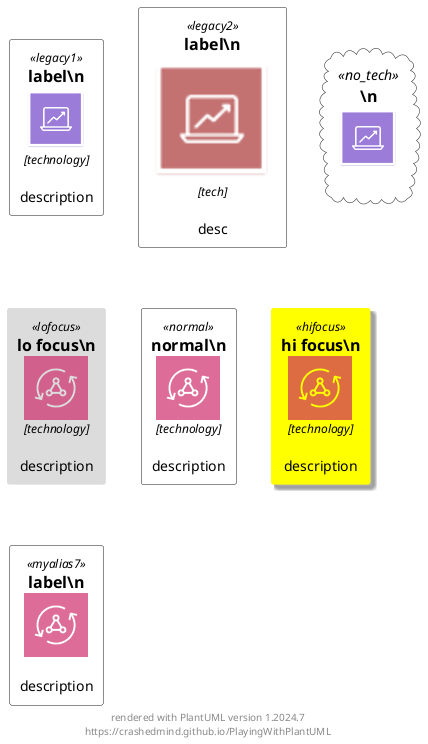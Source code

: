 @startuml
'all sprites in a category would be included in an all.puml file for that category
'==================================================================================================




' Colors
' ##################################
!define AWS_COLOR #232F3E
!define AWS_BG_COLOR #FFFFFF
!define AWS_BORDER_COLOR #FF9900
!define AWS_SYMBOL_COLOR AWS_COLOR

' Styling
' ##################################

!define TECHN_FONT_SIZE 12

skinparam defaultTextAlignment center

skinparam wrapWidth 200
skinparam maxMessageSize 150

skinparam rectangle {
    StereotypeFontSize 12
}

skinparam Arrow {
    Color #666666
    FontColor #666666
    FontSize 12
}

!definelong AWSEntityColoring(stereo)
skinparam rectangle<<stereo>> {
    BackgroundColor AWS_BG_COLOR
    BorderColor AWS_BORDER_COLOR
}
skinparam participant<<stereo>> {
    BackgroundColor AWS_BG_COLOR
    BorderColor AWS_BORDER_COLOR
}
!enddefinelong

' Layout
' ##################################

!definelong LAYOUT_AS_SKETCH
skinparam backgroundColor #EEEBDC
skinparam handwritten true
skinparam defaultFontName "Comic Sans MS"
center footer <font color=red>Warning:</font> Created for discussion, needs to be validated
!enddefinelong

!define LAYOUT_TOP_DOWN top to bottom direction
!define LAYOUT_LEFT_RIGHT left to right direction



sprite $Analytics [64x64/16z] {
xTK5WiGW38NXbn1WGkv_tjMwDwml__YqNrtmNRK8tISXfBj5W4UVhDpBTExBtVweRxvv5TfCz9eNnCqWrpo9bOrCwAelc_bzJYdNU0QWvlTAe0glJ14-tt7L
w5d_h6yBJ-hR_W9wMCSTNf0OiUFtVCUj23f-smjojmbSNiR_7BwRkz-dN7l-k7pz-IyXWC9cX13ap3CuxCRWCwyGsqsWPxvaIDn9a2zilqYxnJzv_sg-UQlp
KU_sc7b77-V1mHEFioLN-0iz0m
}

!unquoted procedure $ANALYTICS ($alias, $description="", $label="", $technology="", $scale=1, $colour="693CC5", $shape="rectangle", $textsize="12", $focus="")
%invoke_procedure($SpriteDecorator, "$Analytics", $alias, $description, $label, $technology, $scale, $colour, $shape, $textsize, $focus)
!endprocedure


sprite $AppSync [64x64/16z] {
xPRdrkCW34IlGAYmx_-yMr89PwtZBxzzquF6rWoupFznSN6HuVONZ_n6x5ru8DtpX-eX85tjBze5PEGyZmcevxiNXJY_SmNTTXT-NjveHVK9US_vFGsTXqJa
h55w8GVfmuie7SbLCCPQRDp9G_F26jq066jpYBiU6pJMiK3CX5YpOSm2uRFTSNzxaBH4idBVvwuVs3ByIx4gVD_IqB6iN1URGQ_Qpsrxi2QIVuVbs43Izjcu
vxVIYMFxEbVqvdzhU6m1R7ajn3rhmOkY5VlSTBl_z4zNVbPlJrt7JkhVGp5KY9SF7R4LrVaPG7iR0MpBhvg_5CmRbZUCvWQvp5-nVZBotaZmmfUbAMIvVXsz
Br97sWt1vkntVRr-dNxtr-W3_9aVsf_7dMBryNlp5mtUXGQqk-lakFt8QNIHMvtxgsxzDHZ5kQifeFEOe3Zwj06K_bevEjErIPmukHTa9PUStwD8VA-EHZil
zwqq1p-vh2RqxVv1R9udJO2czfTHtB-KKxdSFzbNkTVtRnSN5ty
}

!unquoted procedure $APPSYNC ($alias, $description="", $label="", $technology="", $scale=1, $colour="CC2264", $shape="rectangle", $textsize="12", $focus="")

%invoke_procedure($SpriteDecorator, "$AppSync", $alias, $description, $label, $technology, $scale, $colour, $shape, $textsize, $focus)

!endprocedure

sprite $ApplicationIntegration [64x64/16z] {
xTO5GiOm30NWbwIIXFlVbxL8AROrmzdxPVfDQ_YkNA67AK7AQZB0mvSRNupDtdikVtahxyHslH5eAkBJ4jcUBr0RSH6t4KNPzMG-qloJ6Erx36zLUVPOyPK0
nBr2L2M5VQ8-5_ViST_dgdkjOMyC4KYRrPoAhNgtp4pDLu31jkP7-J7Qh295lQBsrt7Caxyu_wDtslUG5dLBRKea8kZNZpPtm3CBi7d6WvUqUMavUFsK-bEt
kVuTl7vxzDfyfFoaVlsqpGddL9UzSTlOdBIjQTMxbPIrB-QsggxwEPI-pPTidazSlm24x77FEQj7VQJyKDp7-wzu_tc-_xx6FvVFjXgTV20Vvy4I2O_JKYZu
2xa5
}

!unquoted procedure $APPLICATIONINTEGRATION ($alias, $description="", $label="", $technology="", $scale=1, $colour="CC2264", $shape="rectangle", $textsize="12", $focus="")

%invoke_procedure($SpriteDecorator, "$ApplicationIntegration", $alias, $description, $label, $technology, $scale, $colour, $shape, $textsize, $focus)

!endprocedure




'=============================DECORATORS==================================
' We define 1 or more sprite decorators in stdlib
' Define our decorators that we know now - and can easily define new ones in future with as manty new parameters 
' as we want, that we don't even know about yet
' Let's say SpriteDecorator is defined month 1, SpriteDecorator2 is defined month 2, SpriteDecorator3 is defined month 3
'
' https://plantuml.com/preprocessing Conditions to show technology "[ ]" only if technology specified
'""== $label\n": "==" is creole syntax for "Large heading" https://plantuml.com/creole
' rectangle $alias <<$alias>> is in form "shape alias <<stereo>>" where skinparam can be specified for a stereo per https://plantuml.com/skinparam last example
' https://plantuml.com/preprocessing Conditions to show technology "[ ]" only if technology specified
' https://plantuml-documentation.readthedocs.io/en/latest/formatting/all-skin-params.html for all skinparams
'---------------------------------------------------



skinparam rectangle {
backgroundColor white
}
skinparam cloud {
backgroundColor white
}

'add a new shape parameter + a textsize parameter
'---------------------------------------------------
!unquoted procedure $SpriteDecorator($MySprite, $alias, $description="", $label="", $technology="", $scale=1, $colour="blue", $shape="cloud", $textsize="18", $focus="" )

!if ($focus == "hi")
    skinparam rectangle {
        backgroundColor<<$alias>> yellow
        borderColor<<$alias>> yellow
        shadowing<<$alias>> true
        BorderThickness<<$alias>> 20
    }
!endif

!if  ($focus == "lo")
    skinparam rectangle {
        backgroundColor<<$alias>> gainsboro
        borderColor<<$alias>> gainsboro
        shadowing<<$alias>> false
        
    }
!endif


!if ($technology == "")
    $shape $alias <<$alias>> as "
    == $label\n
    <color:$colour><$MySprite*$scale></color>

    $description "
!else 
    $shape $alias <<$alias>> as "
    == $label\n
    <color:$colour><$MySprite*$scale></color>
    //<size:$textsize>[$technology]</size>//

    $description "
!endif

!endprocedure


!$SpriteDecorator = "$Sprite"+ "Decorator"
'=============================END DECORATORS==================================




' User can specify what they want in order (legacy mode), or via named arugments (standard mode)

'legacy mode
$ANALYTICS("legacy1", "description", "label", "technology", 1)
$ANALYTICS("legacy2", "desc", "label", "tech", 2, "brown")

'mixed mode
$ANALYTICS("no_tech", $shape="cloud")

'standard mode

$APPSYNC($alias="lofocus", $description="description", $label="lo focus", $technology="technology", $focus="lo")
$APPSYNC($alias="normal", $description="description", $label="normal", $technology="technology")
$APPSYNC($alias="hifocus", $description="description", $label="hi focus", $technology="technology", $focus="hi")


$APPSYNC($alias="myalias7", $description="description", $label="label")


footer %filename() rendered with PlantUML version %version()\nhttps://crashedmind.github.io/PlayingWithPlantUML

@enduml